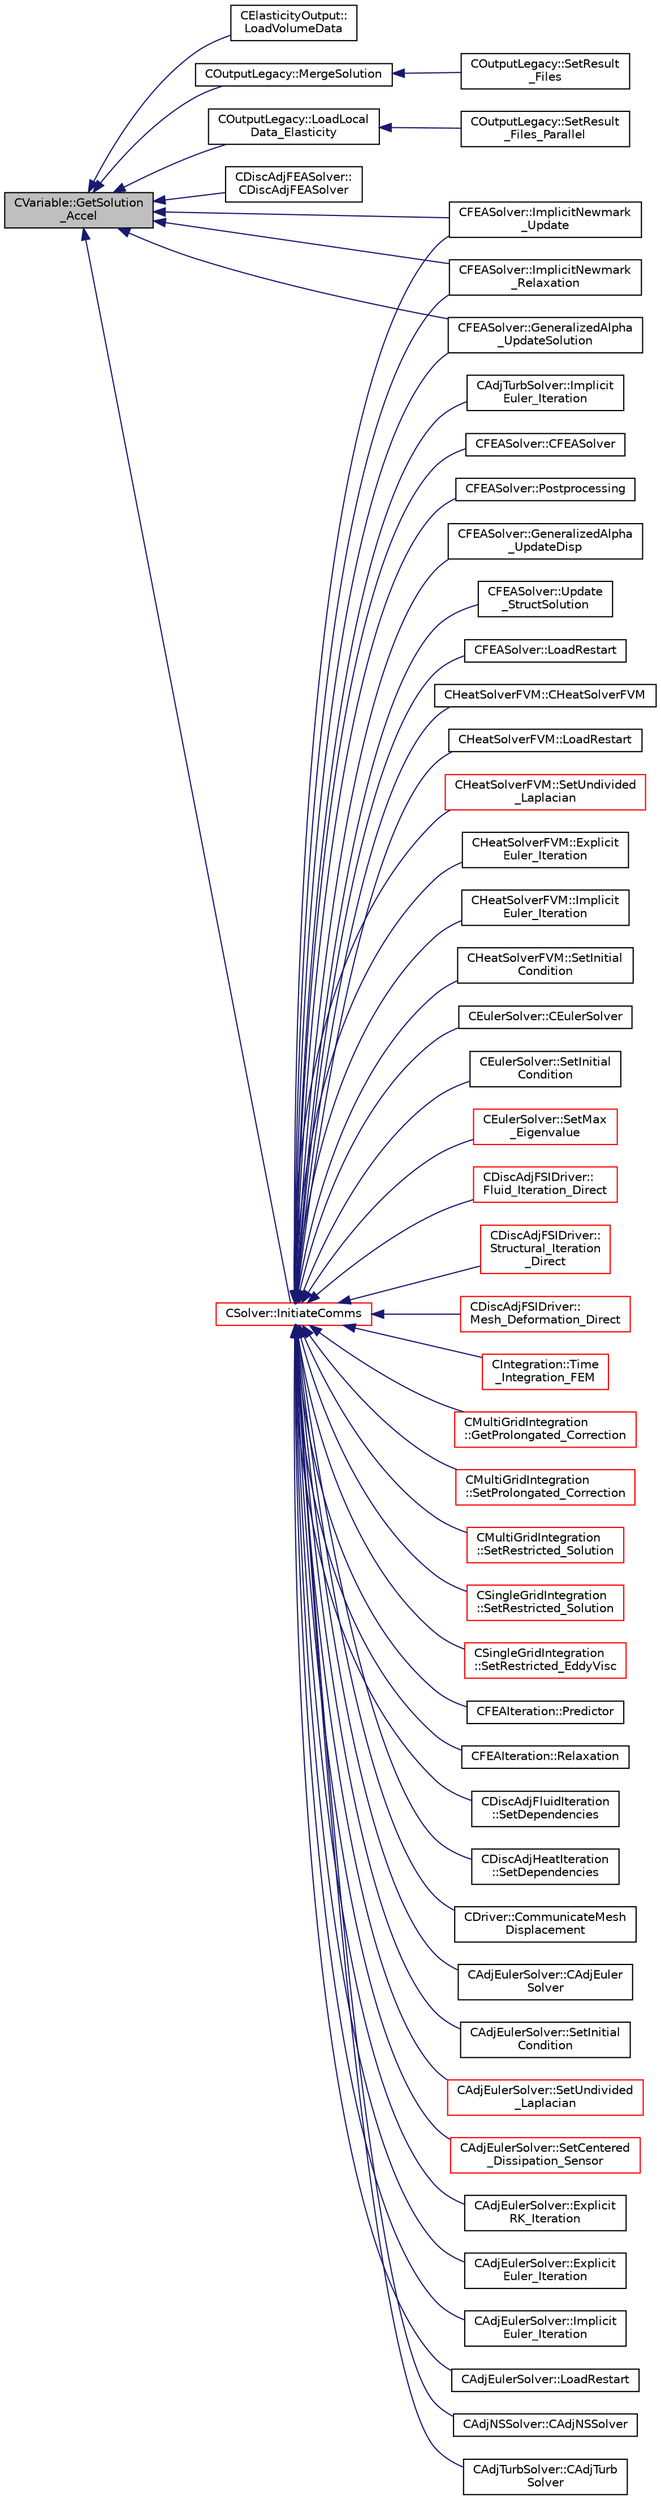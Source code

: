 digraph "CVariable::GetSolution_Accel"
{
  edge [fontname="Helvetica",fontsize="10",labelfontname="Helvetica",labelfontsize="10"];
  node [fontname="Helvetica",fontsize="10",shape=record];
  rankdir="LR";
  Node2535 [label="CVariable::GetSolution\l_Accel",height=0.2,width=0.4,color="black", fillcolor="grey75", style="filled", fontcolor="black"];
  Node2535 -> Node2536 [dir="back",color="midnightblue",fontsize="10",style="solid",fontname="Helvetica"];
  Node2536 [label="CElasticityOutput::\lLoadVolumeData",height=0.2,width=0.4,color="black", fillcolor="white", style="filled",URL="$class_c_elasticity_output.html#ab828cb305a9dfee66765b1226b45edfc",tooltip="Set the values of the volume output fields for a point. "];
  Node2535 -> Node2537 [dir="back",color="midnightblue",fontsize="10",style="solid",fontname="Helvetica"];
  Node2537 [label="COutputLegacy::MergeSolution",height=0.2,width=0.4,color="black", fillcolor="white", style="filled",URL="$class_c_output_legacy.html#af30cc9d6a1d32da2af7043901a5914cf",tooltip="Merge the solution into a data structure used for output file writing. "];
  Node2537 -> Node2538 [dir="back",color="midnightblue",fontsize="10",style="solid",fontname="Helvetica"];
  Node2538 [label="COutputLegacy::SetResult\l_Files",height=0.2,width=0.4,color="black", fillcolor="white", style="filled",URL="$class_c_output_legacy.html#aa817439538e8cf82f82acbfa0bf7e735",tooltip="Writes and organizes the all the output files, except the history one, for serial computations..."];
  Node2535 -> Node2539 [dir="back",color="midnightblue",fontsize="10",style="solid",fontname="Helvetica"];
  Node2539 [label="COutputLegacy::LoadLocal\lData_Elasticity",height=0.2,width=0.4,color="black", fillcolor="white", style="filled",URL="$class_c_output_legacy.html#affd55f3cde485db80b04475bec5dd600",tooltip="Load the desired solution data into a structure used for parallel reordering and output file writing ..."];
  Node2539 -> Node2540 [dir="back",color="midnightblue",fontsize="10",style="solid",fontname="Helvetica"];
  Node2540 [label="COutputLegacy::SetResult\l_Files_Parallel",height=0.2,width=0.4,color="black", fillcolor="white", style="filled",URL="$class_c_output_legacy.html#a9e7832982d8237df4df455b027fd203b",tooltip="Writes and organizes the all the output files, except the history one, for parallel computations..."];
  Node2535 -> Node2541 [dir="back",color="midnightblue",fontsize="10",style="solid",fontname="Helvetica"];
  Node2541 [label="CDiscAdjFEASolver::\lCDiscAdjFEASolver",height=0.2,width=0.4,color="black", fillcolor="white", style="filled",URL="$class_c_disc_adj_f_e_a_solver.html#ae74a58b4ee4459687d1c4f4e0d0e15ff"];
  Node2535 -> Node2542 [dir="back",color="midnightblue",fontsize="10",style="solid",fontname="Helvetica"];
  Node2542 [label="CFEASolver::ImplicitNewmark\l_Update",height=0.2,width=0.4,color="black", fillcolor="white", style="filled",URL="$class_c_f_e_a_solver.html#ae2afb9595361d9ead55f76ae5d89df02",tooltip="Update the solution using an implicit Newmark solver. "];
  Node2535 -> Node2543 [dir="back",color="midnightblue",fontsize="10",style="solid",fontname="Helvetica"];
  Node2543 [label="CFEASolver::ImplicitNewmark\l_Relaxation",height=0.2,width=0.4,color="black", fillcolor="white", style="filled",URL="$class_c_f_e_a_solver.html#afc818eebdc8cd168090a1abd5764425f",tooltip="A virtual member. "];
  Node2535 -> Node2544 [dir="back",color="midnightblue",fontsize="10",style="solid",fontname="Helvetica"];
  Node2544 [label="CFEASolver::GeneralizedAlpha\l_UpdateSolution",height=0.2,width=0.4,color="black", fillcolor="white", style="filled",URL="$class_c_f_e_a_solver.html#ae2bac89cd2c2b5c052f21b1815ce0348",tooltip="Update the solution using an implicit Generalized Alpha solver. "];
  Node2535 -> Node2545 [dir="back",color="midnightblue",fontsize="10",style="solid",fontname="Helvetica"];
  Node2545 [label="CSolver::InitiateComms",height=0.2,width=0.4,color="red", fillcolor="white", style="filled",URL="$class_c_solver.html#a68ef94bc50683bd1f1d750b4a8cb7351",tooltip="Routine to load a solver quantity into the data structures for MPI point-to-point communication and t..."];
  Node2545 -> Node2546 [dir="back",color="midnightblue",fontsize="10",style="solid",fontname="Helvetica"];
  Node2546 [label="CDiscAdjFSIDriver::\lFluid_Iteration_Direct",height=0.2,width=0.4,color="red", fillcolor="white", style="filled",URL="$class_c_disc_adj_f_s_i_driver.html#aade7f9d8b7f7f1ddccfdc62d3b1fdaa8",tooltip="Run a direct flow iteration. "];
  Node2545 -> Node2551 [dir="back",color="midnightblue",fontsize="10",style="solid",fontname="Helvetica"];
  Node2551 [label="CDiscAdjFSIDriver::\lStructural_Iteration\l_Direct",height=0.2,width=0.4,color="red", fillcolor="white", style="filled",URL="$class_c_disc_adj_f_s_i_driver.html#aef8192d6dd5451f1e496e9847c2c5c65",tooltip="Run a direct structural iteration. "];
  Node2545 -> Node2552 [dir="back",color="midnightblue",fontsize="10",style="solid",fontname="Helvetica"];
  Node2552 [label="CDiscAdjFSIDriver::\lMesh_Deformation_Direct",height=0.2,width=0.4,color="red", fillcolor="white", style="filled",URL="$class_c_disc_adj_f_s_i_driver.html#ad683500d6b3773af342165b1b18f5c59",tooltip="Run a direct mesh deformation. "];
  Node2545 -> Node2553 [dir="back",color="midnightblue",fontsize="10",style="solid",fontname="Helvetica"];
  Node2553 [label="CIntegration::Time\l_Integration_FEM",height=0.2,width=0.4,color="red", fillcolor="white", style="filled",URL="$class_c_integration.html#a4ac7acdec8fdf941a4efc90b3f82a68c",tooltip="Do the time integration (explicit or implicit) of the numerical system on a FEM framework. "];
  Node2545 -> Node2555 [dir="back",color="midnightblue",fontsize="10",style="solid",fontname="Helvetica"];
  Node2555 [label="CMultiGridIntegration\l::GetProlongated_Correction",height=0.2,width=0.4,color="red", fillcolor="white", style="filled",URL="$class_c_multi_grid_integration.html#a29bf9a6e27f43e6b71704d05105a648d",tooltip="Compute the fine grid correction from the coarse solution. "];
  Node2545 -> Node2558 [dir="back",color="midnightblue",fontsize="10",style="solid",fontname="Helvetica"];
  Node2558 [label="CMultiGridIntegration\l::SetProlongated_Correction",height=0.2,width=0.4,color="red", fillcolor="white", style="filled",URL="$class_c_multi_grid_integration.html#a5d0d450972f5c004596b3f0abdae3015",tooltip="Set the value of the corrected fine grid solution. "];
  Node2545 -> Node2559 [dir="back",color="midnightblue",fontsize="10",style="solid",fontname="Helvetica"];
  Node2559 [label="CMultiGridIntegration\l::SetRestricted_Solution",height=0.2,width=0.4,color="red", fillcolor="white", style="filled",URL="$class_c_multi_grid_integration.html#a57c0f097c58c1d36ef8156b91350fd60",tooltip="Restrict solution from fine grid to a coarse grid. "];
  Node2545 -> Node2560 [dir="back",color="midnightblue",fontsize="10",style="solid",fontname="Helvetica"];
  Node2560 [label="CSingleGridIntegration\l::SetRestricted_Solution",height=0.2,width=0.4,color="red", fillcolor="white", style="filled",URL="$class_c_single_grid_integration.html#a035bbc4f261b680a4a651aa0af69437b",tooltip="Restrict solution from fine grid to a coarse grid. "];
  Node2545 -> Node2562 [dir="back",color="midnightblue",fontsize="10",style="solid",fontname="Helvetica"];
  Node2562 [label="CSingleGridIntegration\l::SetRestricted_EddyVisc",height=0.2,width=0.4,color="red", fillcolor="white", style="filled",URL="$class_c_single_grid_integration.html#ae875067fdaf103c36391ea21343e1731",tooltip="Restrict solution from fine grid to a coarse grid. "];
  Node2545 -> Node2563 [dir="back",color="midnightblue",fontsize="10",style="solid",fontname="Helvetica"];
  Node2563 [label="CFEAIteration::Predictor",height=0.2,width=0.4,color="black", fillcolor="white", style="filled",URL="$class_c_f_e_a_iteration.html#a00a378c1b0d9b95b250e208bcf1f420e",tooltip="Predictor. "];
  Node2545 -> Node2564 [dir="back",color="midnightblue",fontsize="10",style="solid",fontname="Helvetica"];
  Node2564 [label="CFEAIteration::Relaxation",height=0.2,width=0.4,color="black", fillcolor="white", style="filled",URL="$class_c_f_e_a_iteration.html#a840bd377c7050c57cb5f81799669b59f",tooltip="Relaxation. "];
  Node2545 -> Node2565 [dir="back",color="midnightblue",fontsize="10",style="solid",fontname="Helvetica"];
  Node2565 [label="CDiscAdjFluidIteration\l::SetDependencies",height=0.2,width=0.4,color="black", fillcolor="white", style="filled",URL="$class_c_disc_adj_fluid_iteration.html#aad302b77466b001d380ca8766ba8d85c",tooltip="Compute necessary variables that depend on the conservative variables or the mesh node positions (e..."];
  Node2545 -> Node2566 [dir="back",color="midnightblue",fontsize="10",style="solid",fontname="Helvetica"];
  Node2566 [label="CDiscAdjHeatIteration\l::SetDependencies",height=0.2,width=0.4,color="black", fillcolor="white", style="filled",URL="$class_c_disc_adj_heat_iteration.html#a8098b35364d0a2a7b1fa31850714e359",tooltip="Compute necessary variables that depend on the conservative variables or the mesh node positions (e..."];
  Node2545 -> Node2567 [dir="back",color="midnightblue",fontsize="10",style="solid",fontname="Helvetica"];
  Node2567 [label="CDriver::CommunicateMesh\lDisplacement",height=0.2,width=0.4,color="black", fillcolor="white", style="filled",URL="$class_c_driver.html#ab7774dbeec50826a830714585aa45740",tooltip="Communicate the boundary mesh displacements in a python call. "];
  Node2545 -> Node2568 [dir="back",color="midnightblue",fontsize="10",style="solid",fontname="Helvetica"];
  Node2568 [label="CAdjEulerSolver::CAdjEuler\lSolver",height=0.2,width=0.4,color="black", fillcolor="white", style="filled",URL="$class_c_adj_euler_solver.html#a0a739888df9436d4707665d152a7af1a"];
  Node2545 -> Node2569 [dir="back",color="midnightblue",fontsize="10",style="solid",fontname="Helvetica"];
  Node2569 [label="CAdjEulerSolver::SetInitial\lCondition",height=0.2,width=0.4,color="black", fillcolor="white", style="filled",URL="$class_c_adj_euler_solver.html#a9b83036ab8c37a1b24350704dcfeaeb3",tooltip="Set the initial condition for the Euler Equations. "];
  Node2545 -> Node2570 [dir="back",color="midnightblue",fontsize="10",style="solid",fontname="Helvetica"];
  Node2570 [label="CAdjEulerSolver::SetUndivided\l_Laplacian",height=0.2,width=0.4,color="red", fillcolor="white", style="filled",URL="$class_c_adj_euler_solver.html#a1872318f659d74b4e12d669095ee57b5",tooltip="Compute the undivided laplacian for the adjoint solution. "];
  Node2545 -> Node2573 [dir="back",color="midnightblue",fontsize="10",style="solid",fontname="Helvetica"];
  Node2573 [label="CAdjEulerSolver::SetCentered\l_Dissipation_Sensor",height=0.2,width=0.4,color="red", fillcolor="white", style="filled",URL="$class_c_adj_euler_solver.html#af1b72ed76900f821d2f51942cb4252db",tooltip="Compute the sensor for higher order dissipation control in rotating problems. "];
  Node2545 -> Node2574 [dir="back",color="midnightblue",fontsize="10",style="solid",fontname="Helvetica"];
  Node2574 [label="CAdjEulerSolver::Explicit\lRK_Iteration",height=0.2,width=0.4,color="black", fillcolor="white", style="filled",URL="$class_c_adj_euler_solver.html#a83de159f4bd062c776f07d087414a9cf",tooltip="Update the solution using a Runge-Kutta strategy. "];
  Node2545 -> Node2575 [dir="back",color="midnightblue",fontsize="10",style="solid",fontname="Helvetica"];
  Node2575 [label="CAdjEulerSolver::Explicit\lEuler_Iteration",height=0.2,width=0.4,color="black", fillcolor="white", style="filled",URL="$class_c_adj_euler_solver.html#a2863f1ed56105b595204ac31b3dab66b",tooltip="Update the solution using a explicit Euler scheme. "];
  Node2545 -> Node2576 [dir="back",color="midnightblue",fontsize="10",style="solid",fontname="Helvetica"];
  Node2576 [label="CAdjEulerSolver::Implicit\lEuler_Iteration",height=0.2,width=0.4,color="black", fillcolor="white", style="filled",URL="$class_c_adj_euler_solver.html#af64f459bce9498b1d19d8a645d0bc2c3",tooltip="Update the solution using an implicit solver. "];
  Node2545 -> Node2577 [dir="back",color="midnightblue",fontsize="10",style="solid",fontname="Helvetica"];
  Node2577 [label="CAdjEulerSolver::LoadRestart",height=0.2,width=0.4,color="black", fillcolor="white", style="filled",URL="$class_c_adj_euler_solver.html#acaf1ae2d6c07b492ab1eeca389881731",tooltip="Load a solution from a restart file. "];
  Node2545 -> Node2578 [dir="back",color="midnightblue",fontsize="10",style="solid",fontname="Helvetica"];
  Node2578 [label="CAdjNSSolver::CAdjNSSolver",height=0.2,width=0.4,color="black", fillcolor="white", style="filled",URL="$class_c_adj_n_s_solver.html#a323f1dc7c0b9fe00d1911eeeea365d46"];
  Node2545 -> Node2579 [dir="back",color="midnightblue",fontsize="10",style="solid",fontname="Helvetica"];
  Node2579 [label="CAdjTurbSolver::CAdjTurb\lSolver",height=0.2,width=0.4,color="black", fillcolor="white", style="filled",URL="$class_c_adj_turb_solver.html#a621bdae0b081f25a67425cc037cd90a2"];
  Node2545 -> Node2580 [dir="back",color="midnightblue",fontsize="10",style="solid",fontname="Helvetica"];
  Node2580 [label="CAdjTurbSolver::Implicit\lEuler_Iteration",height=0.2,width=0.4,color="black", fillcolor="white", style="filled",URL="$class_c_adj_turb_solver.html#a2c2657818c6ecfb7984c70bf079accd3",tooltip="Update the solution using an implicit solver. "];
  Node2545 -> Node2581 [dir="back",color="midnightblue",fontsize="10",style="solid",fontname="Helvetica"];
  Node2581 [label="CFEASolver::CFEASolver",height=0.2,width=0.4,color="black", fillcolor="white", style="filled",URL="$class_c_f_e_a_solver.html#a1d4c7d17d9c7143d3079fc78fae1599d"];
  Node2545 -> Node2582 [dir="back",color="midnightblue",fontsize="10",style="solid",fontname="Helvetica"];
  Node2582 [label="CFEASolver::Postprocessing",height=0.2,width=0.4,color="black", fillcolor="white", style="filled",URL="$class_c_f_e_a_solver.html#a582bf776db03d18a985936fff4c16644",tooltip="Postprocessing. "];
  Node2545 -> Node2542 [dir="back",color="midnightblue",fontsize="10",style="solid",fontname="Helvetica"];
  Node2545 -> Node2543 [dir="back",color="midnightblue",fontsize="10",style="solid",fontname="Helvetica"];
  Node2545 -> Node2583 [dir="back",color="midnightblue",fontsize="10",style="solid",fontname="Helvetica"];
  Node2583 [label="CFEASolver::GeneralizedAlpha\l_UpdateDisp",height=0.2,width=0.4,color="black", fillcolor="white", style="filled",URL="$class_c_f_e_a_solver.html#afe622d2f1e07a01baeaebc52cb7fcd45",tooltip="Update the solution using an implicit Generalized Alpha solver. "];
  Node2545 -> Node2544 [dir="back",color="midnightblue",fontsize="10",style="solid",fontname="Helvetica"];
  Node2545 -> Node2584 [dir="back",color="midnightblue",fontsize="10",style="solid",fontname="Helvetica"];
  Node2584 [label="CFEASolver::Update\l_StructSolution",height=0.2,width=0.4,color="black", fillcolor="white", style="filled",URL="$class_c_f_e_a_solver.html#a564968575d62fc76612e8be5804652bd",tooltip="Aitken&#39;s relaxation of the solution. "];
  Node2545 -> Node2585 [dir="back",color="midnightblue",fontsize="10",style="solid",fontname="Helvetica"];
  Node2585 [label="CFEASolver::LoadRestart",height=0.2,width=0.4,color="black", fillcolor="white", style="filled",URL="$class_c_f_e_a_solver.html#a5f70ded742a6204f439628d029ac294a",tooltip="Load a solution from a restart file. "];
  Node2545 -> Node2586 [dir="back",color="midnightblue",fontsize="10",style="solid",fontname="Helvetica"];
  Node2586 [label="CHeatSolverFVM::CHeatSolverFVM",height=0.2,width=0.4,color="black", fillcolor="white", style="filled",URL="$class_c_heat_solver_f_v_m.html#a42af03c3f465c905fbc3ecbee398f5be",tooltip="Constructor of the class. "];
  Node2545 -> Node2587 [dir="back",color="midnightblue",fontsize="10",style="solid",fontname="Helvetica"];
  Node2587 [label="CHeatSolverFVM::LoadRestart",height=0.2,width=0.4,color="black", fillcolor="white", style="filled",URL="$class_c_heat_solver_f_v_m.html#a206fdd2ca3b6c1a050945a07dc38bd80",tooltip="Load a solution from a restart file. "];
  Node2545 -> Node2588 [dir="back",color="midnightblue",fontsize="10",style="solid",fontname="Helvetica"];
  Node2588 [label="CHeatSolverFVM::SetUndivided\l_Laplacian",height=0.2,width=0.4,color="red", fillcolor="white", style="filled",URL="$class_c_heat_solver_f_v_m.html#a62fe1f80d82f024d872943869e2fef83",tooltip="Compute the undivided laplacian for the solution. "];
  Node2545 -> Node2590 [dir="back",color="midnightblue",fontsize="10",style="solid",fontname="Helvetica"];
  Node2590 [label="CHeatSolverFVM::Explicit\lEuler_Iteration",height=0.2,width=0.4,color="black", fillcolor="white", style="filled",URL="$class_c_heat_solver_f_v_m.html#ac72e3e231d74967d368bf1cb7345535a",tooltip="Update the solution using an explicit solver. "];
  Node2545 -> Node2591 [dir="back",color="midnightblue",fontsize="10",style="solid",fontname="Helvetica"];
  Node2591 [label="CHeatSolverFVM::Implicit\lEuler_Iteration",height=0.2,width=0.4,color="black", fillcolor="white", style="filled",URL="$class_c_heat_solver_f_v_m.html#a604f660ae9da06eae59363f83a98843e",tooltip="Update the solution using an implicit solver. "];
  Node2545 -> Node2592 [dir="back",color="midnightblue",fontsize="10",style="solid",fontname="Helvetica"];
  Node2592 [label="CHeatSolverFVM::SetInitial\lCondition",height=0.2,width=0.4,color="black", fillcolor="white", style="filled",URL="$class_c_heat_solver_f_v_m.html#ad7abcac73bd5dbcaea0bb053a24fd571",tooltip="Set the initial condition for the FEM structural problem. "];
  Node2545 -> Node2593 [dir="back",color="midnightblue",fontsize="10",style="solid",fontname="Helvetica"];
  Node2593 [label="CEulerSolver::CEulerSolver",height=0.2,width=0.4,color="black", fillcolor="white", style="filled",URL="$class_c_euler_solver.html#ae1e74218b4e943111b100d7ddcbd4db9"];
  Node2545 -> Node2594 [dir="back",color="midnightblue",fontsize="10",style="solid",fontname="Helvetica"];
  Node2594 [label="CEulerSolver::SetInitial\lCondition",height=0.2,width=0.4,color="black", fillcolor="white", style="filled",URL="$class_c_euler_solver.html#acd432e102632a115b8a1821f58b21340",tooltip="Set the initial condition for the Euler Equations. "];
  Node2545 -> Node2595 [dir="back",color="midnightblue",fontsize="10",style="solid",fontname="Helvetica"];
  Node2595 [label="CEulerSolver::SetMax\l_Eigenvalue",height=0.2,width=0.4,color="red", fillcolor="white", style="filled",URL="$class_c_euler_solver.html#a76f7fdf349ae41c6f0cf4df82b571fb1",tooltip="Compute the max eigenvalue. "];
}
